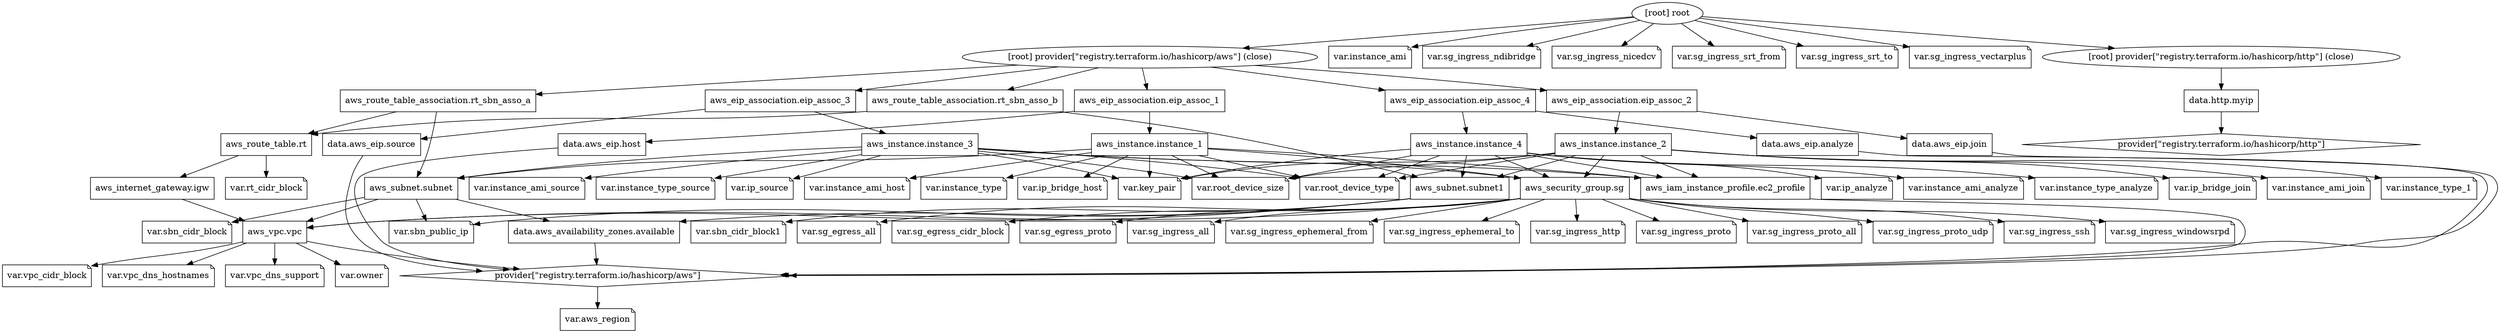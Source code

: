 digraph {
	compound = "true"
	newrank = "true"
	subgraph "root" {
		"[root] aws_eip_association.eip_assoc_1 (expand)" [label = "aws_eip_association.eip_assoc_1", shape = "box"]
		"[root] aws_eip_association.eip_assoc_2 (expand)" [label = "aws_eip_association.eip_assoc_2", shape = "box"]
		"[root] aws_eip_association.eip_assoc_3 (expand)" [label = "aws_eip_association.eip_assoc_3", shape = "box"]
		"[root] aws_eip_association.eip_assoc_4 (expand)" [label = "aws_eip_association.eip_assoc_4", shape = "box"]
		"[root] aws_iam_instance_profile.ec2_profile (expand)" [label = "aws_iam_instance_profile.ec2_profile", shape = "box"]
		"[root] aws_instance.instance_1 (expand)" [label = "aws_instance.instance_1", shape = "box"]
		"[root] aws_instance.instance_2 (expand)" [label = "aws_instance.instance_2", shape = "box"]
		"[root] aws_instance.instance_3 (expand)" [label = "aws_instance.instance_3", shape = "box"]
		"[root] aws_instance.instance_4 (expand)" [label = "aws_instance.instance_4", shape = "box"]
		"[root] aws_internet_gateway.igw (expand)" [label = "aws_internet_gateway.igw", shape = "box"]
		"[root] aws_route_table.rt (expand)" [label = "aws_route_table.rt", shape = "box"]
		"[root] aws_route_table_association.rt_sbn_asso_a (expand)" [label = "aws_route_table_association.rt_sbn_asso_a", shape = "box"]
		"[root] aws_route_table_association.rt_sbn_asso_b (expand)" [label = "aws_route_table_association.rt_sbn_asso_b", shape = "box"]
		"[root] aws_security_group.sg (expand)" [label = "aws_security_group.sg", shape = "box"]
		"[root] aws_subnet.subnet (expand)" [label = "aws_subnet.subnet", shape = "box"]
		"[root] aws_subnet.subnet1 (expand)" [label = "aws_subnet.subnet1", shape = "box"]
		"[root] aws_vpc.vpc (expand)" [label = "aws_vpc.vpc", shape = "box"]
		"[root] data.aws_availability_zones.available (expand)" [label = "data.aws_availability_zones.available", shape = "box"]
		"[root] data.aws_eip.analyze (expand)" [label = "data.aws_eip.analyze", shape = "box"]
		"[root] data.aws_eip.host (expand)" [label = "data.aws_eip.host", shape = "box"]
		"[root] data.aws_eip.join (expand)" [label = "data.aws_eip.join", shape = "box"]
		"[root] data.aws_eip.source (expand)" [label = "data.aws_eip.source", shape = "box"]
		"[root] data.http.myip (expand)" [label = "data.http.myip", shape = "box"]
		"[root] provider[\"registry.terraform.io/hashicorp/aws\"]" [label = "provider[\"registry.terraform.io/hashicorp/aws\"]", shape = "diamond"]
		"[root] provider[\"registry.terraform.io/hashicorp/http\"]" [label = "provider[\"registry.terraform.io/hashicorp/http\"]", shape = "diamond"]
		"[root] var.aws_region" [label = "var.aws_region", shape = "note"]
		"[root] var.instance_ami" [label = "var.instance_ami", shape = "note"]
		"[root] var.instance_ami_analyze" [label = "var.instance_ami_analyze", shape = "note"]
		"[root] var.instance_ami_host" [label = "var.instance_ami_host", shape = "note"]
		"[root] var.instance_ami_join" [label = "var.instance_ami_join", shape = "note"]
		"[root] var.instance_ami_source" [label = "var.instance_ami_source", shape = "note"]
		"[root] var.instance_type" [label = "var.instance_type", shape = "note"]
		"[root] var.instance_type_1" [label = "var.instance_type_1", shape = "note"]
		"[root] var.instance_type_analyze" [label = "var.instance_type_analyze", shape = "note"]
		"[root] var.instance_type_source" [label = "var.instance_type_source", shape = "note"]
		"[root] var.ip_analyze" [label = "var.ip_analyze", shape = "note"]
		"[root] var.ip_bridge_host" [label = "var.ip_bridge_host", shape = "note"]
		"[root] var.ip_bridge_join" [label = "var.ip_bridge_join", shape = "note"]
		"[root] var.ip_source" [label = "var.ip_source", shape = "note"]
		"[root] var.key_pair" [label = "var.key_pair", shape = "note"]
		"[root] var.owner" [label = "var.owner", shape = "note"]
		"[root] var.root_device_size" [label = "var.root_device_size", shape = "note"]
		"[root] var.root_device_type" [label = "var.root_device_type", shape = "note"]
		"[root] var.rt_cidr_block" [label = "var.rt_cidr_block", shape = "note"]
		"[root] var.sbn_cidr_block" [label = "var.sbn_cidr_block", shape = "note"]
		"[root] var.sbn_cidr_block1" [label = "var.sbn_cidr_block1", shape = "note"]
		"[root] var.sbn_public_ip" [label = "var.sbn_public_ip", shape = "note"]
		"[root] var.sg_egress_all" [label = "var.sg_egress_all", shape = "note"]
		"[root] var.sg_egress_cidr_block" [label = "var.sg_egress_cidr_block", shape = "note"]
		"[root] var.sg_egress_proto" [label = "var.sg_egress_proto", shape = "note"]
		"[root] var.sg_ingress_all" [label = "var.sg_ingress_all", shape = "note"]
		"[root] var.sg_ingress_ephemeral_from" [label = "var.sg_ingress_ephemeral_from", shape = "note"]
		"[root] var.sg_ingress_ephemeral_to" [label = "var.sg_ingress_ephemeral_to", shape = "note"]
		"[root] var.sg_ingress_http" [label = "var.sg_ingress_http", shape = "note"]
		"[root] var.sg_ingress_ndibridge" [label = "var.sg_ingress_ndibridge", shape = "note"]
		"[root] var.sg_ingress_nicedcv" [label = "var.sg_ingress_nicedcv", shape = "note"]
		"[root] var.sg_ingress_proto" [label = "var.sg_ingress_proto", shape = "note"]
		"[root] var.sg_ingress_proto_all" [label = "var.sg_ingress_proto_all", shape = "note"]
		"[root] var.sg_ingress_proto_udp" [label = "var.sg_ingress_proto_udp", shape = "note"]
		"[root] var.sg_ingress_srt_from" [label = "var.sg_ingress_srt_from", shape = "note"]
		"[root] var.sg_ingress_srt_to" [label = "var.sg_ingress_srt_to", shape = "note"]
		"[root] var.sg_ingress_ssh" [label = "var.sg_ingress_ssh", shape = "note"]
		"[root] var.sg_ingress_vectarplus" [label = "var.sg_ingress_vectarplus", shape = "note"]
		"[root] var.sg_ingress_windowsrpd" [label = "var.sg_ingress_windowsrpd", shape = "note"]
		"[root] var.vpc_cidr_block" [label = "var.vpc_cidr_block", shape = "note"]
		"[root] var.vpc_dns_hostnames" [label = "var.vpc_dns_hostnames", shape = "note"]
		"[root] var.vpc_dns_support" [label = "var.vpc_dns_support", shape = "note"]
		"[root] aws_eip_association.eip_assoc_1 (expand)" -> "[root] aws_instance.instance_1 (expand)"
		"[root] aws_eip_association.eip_assoc_1 (expand)" -> "[root] data.aws_eip.host (expand)"
		"[root] aws_eip_association.eip_assoc_2 (expand)" -> "[root] aws_instance.instance_2 (expand)"
		"[root] aws_eip_association.eip_assoc_2 (expand)" -> "[root] data.aws_eip.join (expand)"
		"[root] aws_eip_association.eip_assoc_3 (expand)" -> "[root] aws_instance.instance_3 (expand)"
		"[root] aws_eip_association.eip_assoc_3 (expand)" -> "[root] data.aws_eip.source (expand)"
		"[root] aws_eip_association.eip_assoc_4 (expand)" -> "[root] aws_instance.instance_4 (expand)"
		"[root] aws_eip_association.eip_assoc_4 (expand)" -> "[root] data.aws_eip.analyze (expand)"
		"[root] aws_iam_instance_profile.ec2_profile (expand)" -> "[root] provider[\"registry.terraform.io/hashicorp/aws\"]"
		"[root] aws_instance.instance_1 (expand)" -> "[root] aws_iam_instance_profile.ec2_profile (expand)"
		"[root] aws_instance.instance_1 (expand)" -> "[root] aws_security_group.sg (expand)"
		"[root] aws_instance.instance_1 (expand)" -> "[root] aws_subnet.subnet (expand)"
		"[root] aws_instance.instance_1 (expand)" -> "[root] var.instance_ami_host"
		"[root] aws_instance.instance_1 (expand)" -> "[root] var.instance_type"
		"[root] aws_instance.instance_1 (expand)" -> "[root] var.ip_bridge_host"
		"[root] aws_instance.instance_1 (expand)" -> "[root] var.key_pair"
		"[root] aws_instance.instance_1 (expand)" -> "[root] var.root_device_size"
		"[root] aws_instance.instance_1 (expand)" -> "[root] var.root_device_type"
		"[root] aws_instance.instance_2 (expand)" -> "[root] aws_iam_instance_profile.ec2_profile (expand)"
		"[root] aws_instance.instance_2 (expand)" -> "[root] aws_security_group.sg (expand)"
		"[root] aws_instance.instance_2 (expand)" -> "[root] aws_subnet.subnet1 (expand)"
		"[root] aws_instance.instance_2 (expand)" -> "[root] var.instance_ami_join"
		"[root] aws_instance.instance_2 (expand)" -> "[root] var.instance_type_1"
		"[root] aws_instance.instance_2 (expand)" -> "[root] var.ip_bridge_join"
		"[root] aws_instance.instance_2 (expand)" -> "[root] var.key_pair"
		"[root] aws_instance.instance_2 (expand)" -> "[root] var.root_device_size"
		"[root] aws_instance.instance_2 (expand)" -> "[root] var.root_device_type"
		"[root] aws_instance.instance_3 (expand)" -> "[root] aws_iam_instance_profile.ec2_profile (expand)"
		"[root] aws_instance.instance_3 (expand)" -> "[root] aws_security_group.sg (expand)"
		"[root] aws_instance.instance_3 (expand)" -> "[root] aws_subnet.subnet (expand)"
		"[root] aws_instance.instance_3 (expand)" -> "[root] var.instance_ami_source"
		"[root] aws_instance.instance_3 (expand)" -> "[root] var.instance_type_source"
		"[root] aws_instance.instance_3 (expand)" -> "[root] var.ip_source"
		"[root] aws_instance.instance_3 (expand)" -> "[root] var.key_pair"
		"[root] aws_instance.instance_3 (expand)" -> "[root] var.root_device_size"
		"[root] aws_instance.instance_3 (expand)" -> "[root] var.root_device_type"
		"[root] aws_instance.instance_4 (expand)" -> "[root] aws_iam_instance_profile.ec2_profile (expand)"
		"[root] aws_instance.instance_4 (expand)" -> "[root] aws_security_group.sg (expand)"
		"[root] aws_instance.instance_4 (expand)" -> "[root] aws_subnet.subnet1 (expand)"
		"[root] aws_instance.instance_4 (expand)" -> "[root] var.instance_ami_analyze"
		"[root] aws_instance.instance_4 (expand)" -> "[root] var.instance_type_analyze"
		"[root] aws_instance.instance_4 (expand)" -> "[root] var.ip_analyze"
		"[root] aws_instance.instance_4 (expand)" -> "[root] var.key_pair"
		"[root] aws_instance.instance_4 (expand)" -> "[root] var.root_device_size"
		"[root] aws_instance.instance_4 (expand)" -> "[root] var.root_device_type"
		"[root] aws_internet_gateway.igw (expand)" -> "[root] aws_vpc.vpc (expand)"
		"[root] aws_route_table.rt (expand)" -> "[root] aws_internet_gateway.igw (expand)"
		"[root] aws_route_table.rt (expand)" -> "[root] var.rt_cidr_block"
		"[root] aws_route_table_association.rt_sbn_asso_a (expand)" -> "[root] aws_route_table.rt (expand)"
		"[root] aws_route_table_association.rt_sbn_asso_a (expand)" -> "[root] aws_subnet.subnet (expand)"
		"[root] aws_route_table_association.rt_sbn_asso_b (expand)" -> "[root] aws_route_table.rt (expand)"
		"[root] aws_route_table_association.rt_sbn_asso_b (expand)" -> "[root] aws_subnet.subnet1 (expand)"
		"[root] aws_security_group.sg (expand)" -> "[root] aws_vpc.vpc (expand)"
		"[root] aws_security_group.sg (expand)" -> "[root] var.sg_egress_all"
		"[root] aws_security_group.sg (expand)" -> "[root] var.sg_egress_cidr_block"
		"[root] aws_security_group.sg (expand)" -> "[root] var.sg_egress_proto"
		"[root] aws_security_group.sg (expand)" -> "[root] var.sg_ingress_all"
		"[root] aws_security_group.sg (expand)" -> "[root] var.sg_ingress_ephemeral_from"
		"[root] aws_security_group.sg (expand)" -> "[root] var.sg_ingress_ephemeral_to"
		"[root] aws_security_group.sg (expand)" -> "[root] var.sg_ingress_http"
		"[root] aws_security_group.sg (expand)" -> "[root] var.sg_ingress_proto"
		"[root] aws_security_group.sg (expand)" -> "[root] var.sg_ingress_proto_all"
		"[root] aws_security_group.sg (expand)" -> "[root] var.sg_ingress_proto_udp"
		"[root] aws_security_group.sg (expand)" -> "[root] var.sg_ingress_ssh"
		"[root] aws_security_group.sg (expand)" -> "[root] var.sg_ingress_windowsrpd"
		"[root] aws_subnet.subnet (expand)" -> "[root] aws_vpc.vpc (expand)"
		"[root] aws_subnet.subnet (expand)" -> "[root] data.aws_availability_zones.available (expand)"
		"[root] aws_subnet.subnet (expand)" -> "[root] var.sbn_cidr_block"
		"[root] aws_subnet.subnet (expand)" -> "[root] var.sbn_public_ip"
		"[root] aws_subnet.subnet1 (expand)" -> "[root] aws_vpc.vpc (expand)"
		"[root] aws_subnet.subnet1 (expand)" -> "[root] data.aws_availability_zones.available (expand)"
		"[root] aws_subnet.subnet1 (expand)" -> "[root] var.sbn_cidr_block1"
		"[root] aws_subnet.subnet1 (expand)" -> "[root] var.sbn_public_ip"
		"[root] aws_vpc.vpc (expand)" -> "[root] provider[\"registry.terraform.io/hashicorp/aws\"]"
		"[root] aws_vpc.vpc (expand)" -> "[root] var.owner"
		"[root] aws_vpc.vpc (expand)" -> "[root] var.vpc_cidr_block"
		"[root] aws_vpc.vpc (expand)" -> "[root] var.vpc_dns_hostnames"
		"[root] aws_vpc.vpc (expand)" -> "[root] var.vpc_dns_support"
		"[root] data.aws_availability_zones.available (expand)" -> "[root] provider[\"registry.terraform.io/hashicorp/aws\"]"
		"[root] data.aws_eip.analyze (expand)" -> "[root] provider[\"registry.terraform.io/hashicorp/aws\"]"
		"[root] data.aws_eip.host (expand)" -> "[root] provider[\"registry.terraform.io/hashicorp/aws\"]"
		"[root] data.aws_eip.join (expand)" -> "[root] provider[\"registry.terraform.io/hashicorp/aws\"]"
		"[root] data.aws_eip.source (expand)" -> "[root] provider[\"registry.terraform.io/hashicorp/aws\"]"
		"[root] data.http.myip (expand)" -> "[root] provider[\"registry.terraform.io/hashicorp/http\"]"
		"[root] provider[\"registry.terraform.io/hashicorp/aws\"] (close)" -> "[root] aws_eip_association.eip_assoc_1 (expand)"
		"[root] provider[\"registry.terraform.io/hashicorp/aws\"] (close)" -> "[root] aws_eip_association.eip_assoc_2 (expand)"
		"[root] provider[\"registry.terraform.io/hashicorp/aws\"] (close)" -> "[root] aws_eip_association.eip_assoc_3 (expand)"
		"[root] provider[\"registry.terraform.io/hashicorp/aws\"] (close)" -> "[root] aws_eip_association.eip_assoc_4 (expand)"
		"[root] provider[\"registry.terraform.io/hashicorp/aws\"] (close)" -> "[root] aws_route_table_association.rt_sbn_asso_a (expand)"
		"[root] provider[\"registry.terraform.io/hashicorp/aws\"] (close)" -> "[root] aws_route_table_association.rt_sbn_asso_b (expand)"
		"[root] provider[\"registry.terraform.io/hashicorp/aws\"]" -> "[root] var.aws_region"
		"[root] provider[\"registry.terraform.io/hashicorp/http\"] (close)" -> "[root] data.http.myip (expand)"
		"[root] root" -> "[root] provider[\"registry.terraform.io/hashicorp/aws\"] (close)"
		"[root] root" -> "[root] provider[\"registry.terraform.io/hashicorp/http\"] (close)"
		"[root] root" -> "[root] var.instance_ami"
		"[root] root" -> "[root] var.sg_ingress_ndibridge"
		"[root] root" -> "[root] var.sg_ingress_nicedcv"
		"[root] root" -> "[root] var.sg_ingress_srt_from"
		"[root] root" -> "[root] var.sg_ingress_srt_to"
		"[root] root" -> "[root] var.sg_ingress_vectarplus"
	}
}

